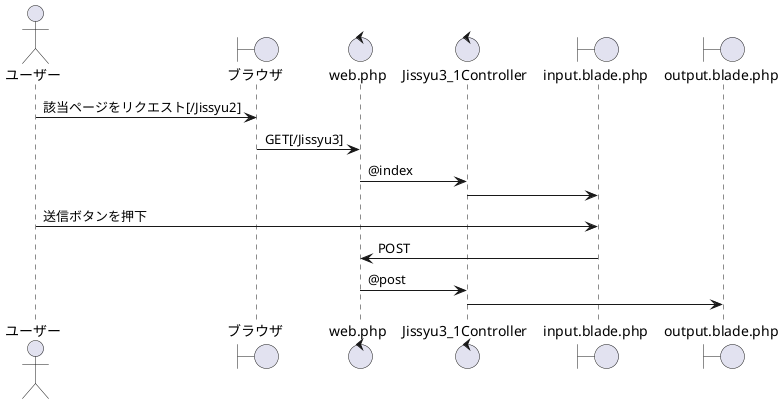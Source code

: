 @startuml Jissyu2_1
actor ユーザー as user
boundary ブラウザ as B
control  web.php as web
control Jissyu3_1Controller as jissyu
boundary input.blade.php as input
boundary output.blade.php as output

user -> B : 該当ページをリクエスト[/Jissyu2]
B -> web : GET[/Jissyu3]
web -> jissyu : @index
jissyu -> input
user -> input :送信ボタンを押下
input -> web :POST
web -> jissyu : @post
jissyu -> output


@enduml